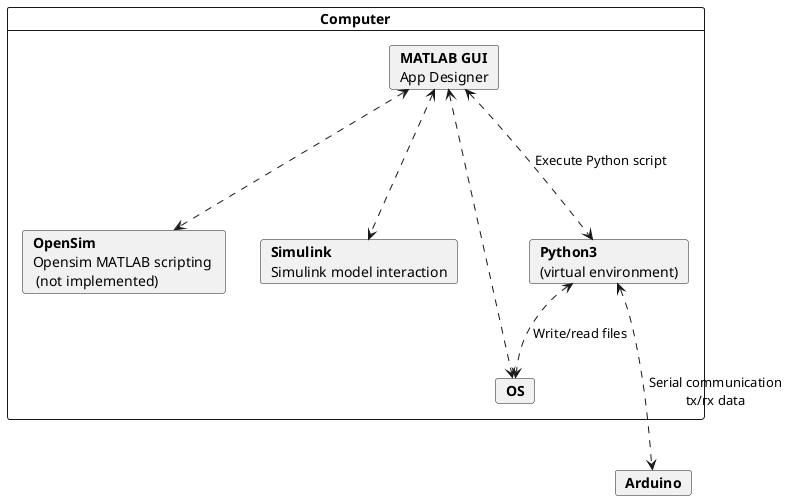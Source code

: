 @startuml
skinparam monochrome true
skinparam packageStyle frame

card "Computer" {
card "<b>MATLAB GUI</b>\nApp Designer" as GUI
card "<b>OpenSim</b>\nOpensim MATLAB scripting \n (not implemented)" as OpenSim
card "<b>Simulink</b>\nSimulink model interaction" as Simulink
card "<b>Python3</b> \n(virtual environment)" as Python
card "<b>OS</b>" as OS
}
card "<b>Arduino</b>" as Arduino

GUI <.--> OpenSim 
GUI <.--> Python : Execute Python script
GUI <.--> Simulink
Python <.--> Arduino : Serial communication\ntx/rx data
Python <.-> OS : Write/read files
GUI <.--> OS
@enduml